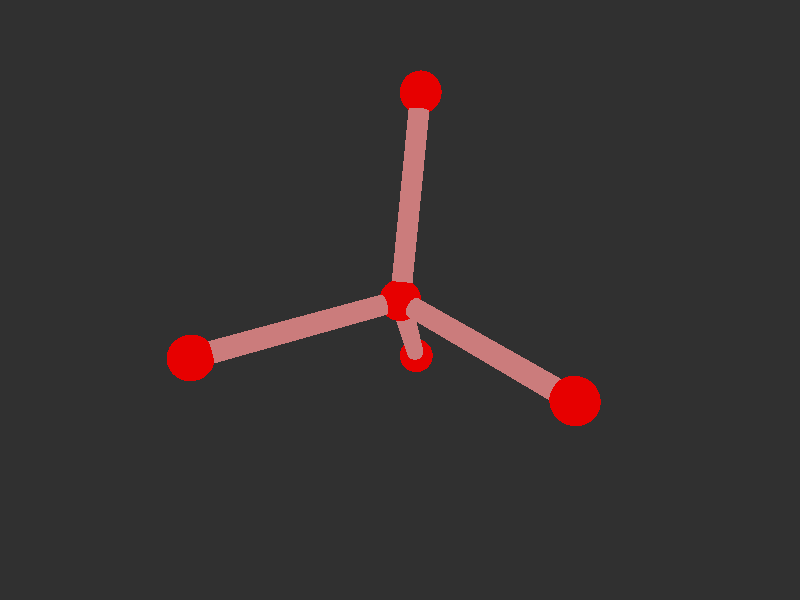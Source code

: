 #version 3.7; 
    global_settings { assumed_gamma 1.0 }
    

    camera {
    location  <20, 20, 20>
    right     x*image_width/image_height
    look_at   <0, 0, 0>
    angle 58
    }

    background { color rgb<1,1,1>*0.03 }


    light_source { <-20, 30, -25> color red 0.6 green 0.6 blue 0.6 }
    light_source { < 20, 30, -25> color red 0.6 green 0.6 blue 0.6 }
    
    #declare m = 1;
    union {

    union {
    sphere { m*<-2.956075479915665e-19,1.6951654777941779e-18,0.020723455815642267>, 1 }        
    sphere {  m*<-6.065310928125847e-19,-2.528919959278263e-19,9.908723455815643>, 1 }
    sphere {  m*<9.428090415820634,8.903011347810341e-20,-3.312609877517692>, 1 }
    sphere {  m*<-4.714045207910317,8.16496580927726,-3.312609877517692>, 1}
    sphere { m*<-4.714045207910317,-8.16496580927726,-3.312609877517692>, 1 }    

        pigment { color rgb<0.8,0,0>  }
    finish { ambient 0.1 diffuse 0.7 phong 1 }
    }    
    union {
    cylinder { m*<-6.065310928125847e-19,-2.528919959278263e-19,9.908723455815643>, <-2.956075479915665e-19,1.6951654777941779e-18,0.020723455815642267>, 0.5 }
    cylinder { m*<9.428090415820634,8.903011347810341e-20,-3.312609877517692>, <-2.956075479915665e-19,1.6951654777941779e-18,0.020723455815642267>, 0.5}
    cylinder { m*<-4.714045207910317,8.16496580927726,-3.312609877517692>, <-2.956075479915665e-19,1.6951654777941779e-18,0.020723455815642267>, 0.5 }
    cylinder {  m*<-4.714045207910317,-8.16496580927726,-3.312609877517692>, <-2.956075479915665e-19,1.6951654777941779e-18,0.020723455815642267>, 0.5}

    pigment { color rgb<0.6,.2,.2>  }
    finish { ambient 0.1 diffuse 0.7 phong 1 }    
    }
    
    // rotate <0, 0, 0>
    }
    #version 3.7; 
    global_settings { assumed_gamma 1.0 }
    

    camera {
    location  <20, 20, 20>
    right     x*image_width/image_height
    look_at   <0, 0, 0>
    angle 58
    }

    background { color rgb<1,1,1>*0.03 }


    light_source { <-20, 30, -25> color red 0.6 green 0.6 blue 0.6 }
    light_source { < 20, 30, -25> color red 0.6 green 0.6 blue 0.6 }
    
    #declare m = 1;
    union {

    union {
    sphere { m*<-2.956075479915665e-19,1.6951654777941779e-18,0.020723455815642267>, 1 }        
    sphere {  m*<-6.065310928125847e-19,-2.528919959278263e-19,9.908723455815643>, 1 }
    sphere {  m*<9.428090415820634,8.903011347810341e-20,-3.312609877517692>, 1 }
    sphere {  m*<-4.714045207910317,8.16496580927726,-3.312609877517692>, 1}
    sphere { m*<-4.714045207910317,-8.16496580927726,-3.312609877517692>, 1 }    

        pigment { color rgb<0.8,0,0>  }
    finish { ambient 0.1 diffuse 0.7 phong 1 }
    }    
    union {
    cylinder { m*<-6.065310928125847e-19,-2.528919959278263e-19,9.908723455815643>, <-2.956075479915665e-19,1.6951654777941779e-18,0.020723455815642267>, 0.5 }
    cylinder { m*<9.428090415820634,8.903011347810341e-20,-3.312609877517692>, <-2.956075479915665e-19,1.6951654777941779e-18,0.020723455815642267>, 0.5}
    cylinder { m*<-4.714045207910317,8.16496580927726,-3.312609877517692>, <-2.956075479915665e-19,1.6951654777941779e-18,0.020723455815642267>, 0.5 }
    cylinder {  m*<-4.714045207910317,-8.16496580927726,-3.312609877517692>, <-2.956075479915665e-19,1.6951654777941779e-18,0.020723455815642267>, 0.5}

    pigment { color rgb<0.6,.2,.2>  }
    finish { ambient 0.1 diffuse 0.7 phong 1 }    
    }
    
    // rotate <0, 0, 0>
    }
    